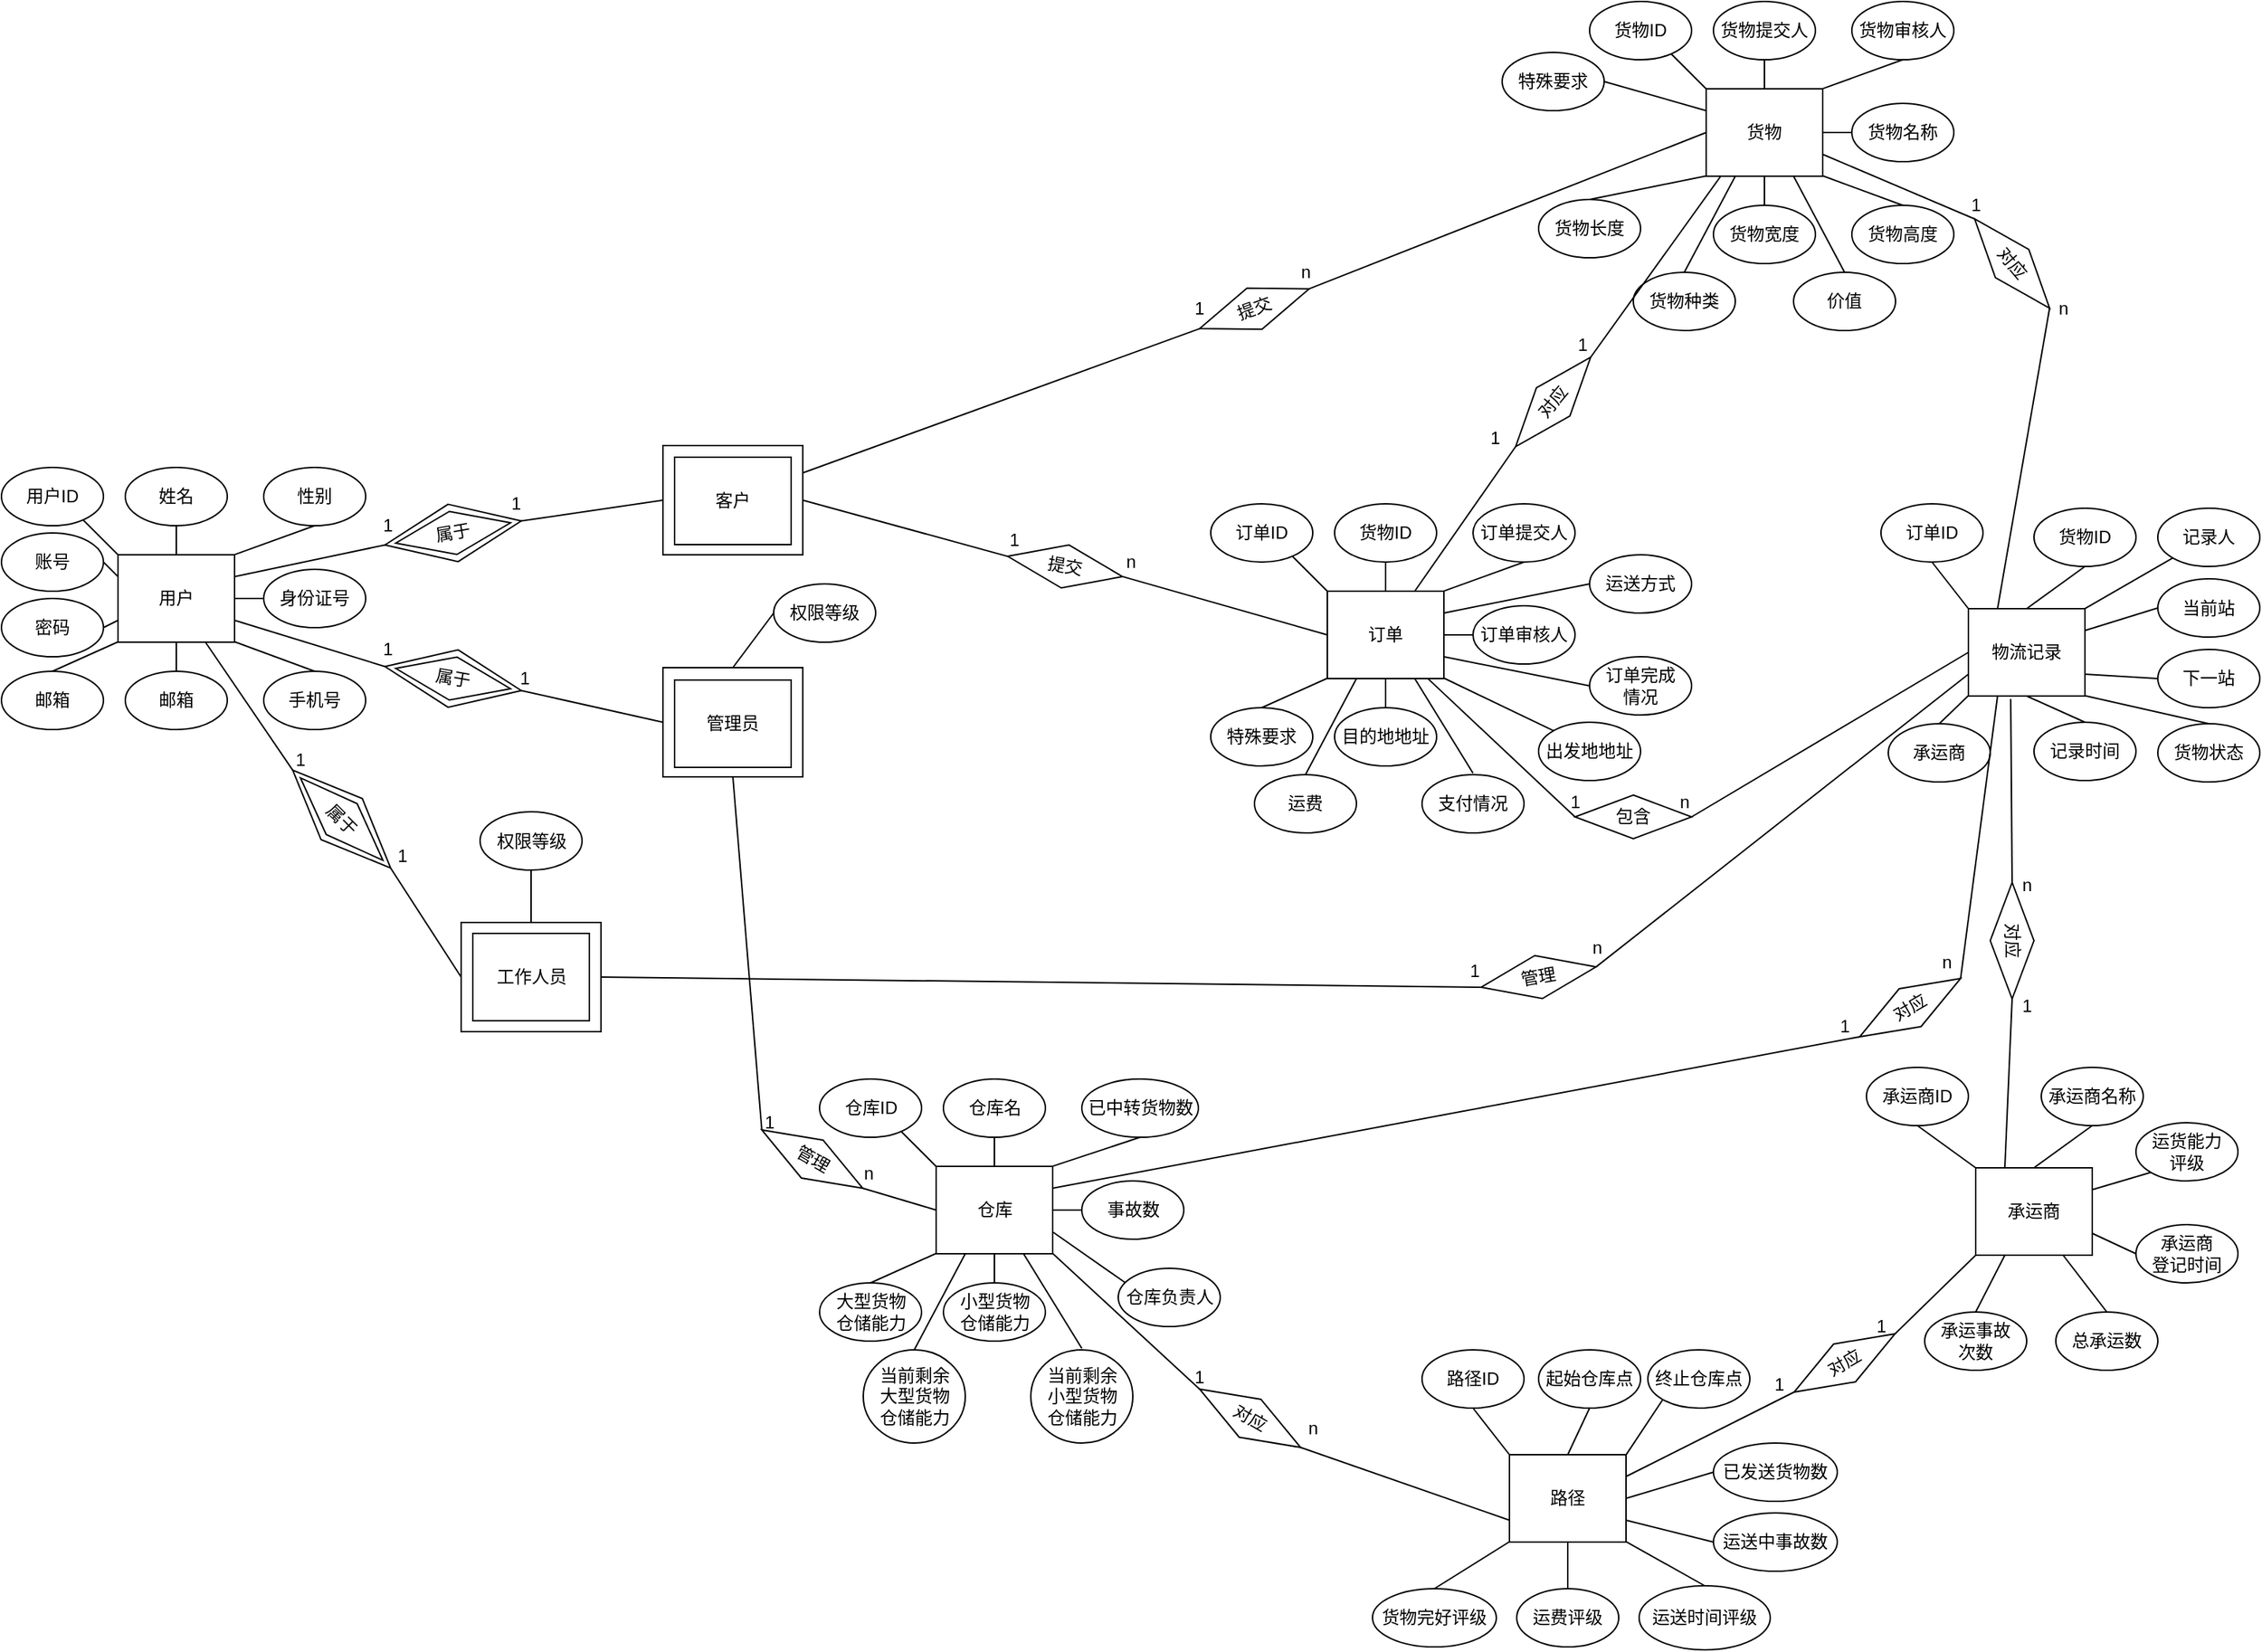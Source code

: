 <mxfile version="12.1.9" type="device" pages="1"><diagram id="VKKrxjVPNRZ4qS58RHoD" name="Page-1"><mxGraphModel dx="2844" dy="2693" grid="1" gridSize="10" guides="1" tooltips="1" connect="1" arrows="1" fold="1" page="1" pageScale="1" pageWidth="827" pageHeight="1169" math="0" shadow="0"><root><mxCell id="0"/><mxCell id="1" parent="0"/><mxCell id="NiG7HAXCEZG2A04NdNDK-206" value="n" style="text;html=1;resizable=0;points=[];autosize=1;align=left;verticalAlign=top;spacingTop=-4;" vertex="1" parent="1"><mxGeometry x="1100" y="520" width="20" height="20" as="geometry"/></mxCell><mxCell id="NiG7HAXCEZG2A04NdNDK-82" value="" style="rounded=0;whiteSpace=wrap;html=1;" vertex="1" parent="1"><mxGeometry x="325.5" y="512.5" width="96" height="75" as="geometry"/></mxCell><mxCell id="NiG7HAXCEZG2A04NdNDK-81" value="" style="rhombus;whiteSpace=wrap;html=1;rotation=45;" vertex="1" parent="1"><mxGeometry x="196" y="421.5" width="95" height="40" as="geometry"/></mxCell><mxCell id="NiG7HAXCEZG2A04NdNDK-80" value="" style="rounded=0;whiteSpace=wrap;html=1;" vertex="1" parent="1"><mxGeometry x="464" y="337.5" width="96" height="75" as="geometry"/></mxCell><mxCell id="NiG7HAXCEZG2A04NdNDK-79" value="" style="rounded=0;whiteSpace=wrap;html=1;" vertex="1" parent="1"><mxGeometry x="464" y="185" width="96" height="75" as="geometry"/></mxCell><mxCell id="NiG7HAXCEZG2A04NdNDK-77" value="" style="rhombus;whiteSpace=wrap;html=1;rotation=10;" vertex="1" parent="1"><mxGeometry x="272.5" y="325" width="95" height="40" as="geometry"/></mxCell><mxCell id="NiG7HAXCEZG2A04NdNDK-74" value="" style="rhombus;whiteSpace=wrap;html=1;rotation=-10;" vertex="1" parent="1"><mxGeometry x="272.5" y="225" width="95" height="40" as="geometry"/></mxCell><mxCell id="NiG7HAXCEZG2A04NdNDK-1" value="用户" style="rounded=0;whiteSpace=wrap;html=1;" vertex="1" parent="1"><mxGeometry x="90" y="260" width="80" height="60" as="geometry"/></mxCell><mxCell id="NiG7HAXCEZG2A04NdNDK-2" value="" style="endArrow=none;html=1;exitX=0;exitY=0;exitDx=0;exitDy=0;exitPerimeter=0;" edge="1" parent="1" source="NiG7HAXCEZG2A04NdNDK-1"><mxGeometry width="50" height="50" relative="1" as="geometry"><mxPoint x="90" y="260" as="sourcePoint"/><mxPoint x="50" y="220" as="targetPoint"/></mxGeometry></mxCell><mxCell id="NiG7HAXCEZG2A04NdNDK-3" value="用户ID" style="ellipse;whiteSpace=wrap;html=1;" vertex="1" parent="1"><mxGeometry x="10" y="200" width="70" height="40" as="geometry"/></mxCell><mxCell id="NiG7HAXCEZG2A04NdNDK-4" value="" style="endArrow=none;html=1;exitX=0.5;exitY=0;exitDx=0;exitDy=0;" edge="1" parent="1" source="NiG7HAXCEZG2A04NdNDK-1"><mxGeometry width="50" height="50" relative="1" as="geometry"><mxPoint x="99.5" y="270" as="sourcePoint"/><mxPoint x="130" y="210" as="targetPoint"/></mxGeometry></mxCell><mxCell id="NiG7HAXCEZG2A04NdNDK-5" value="姓名" style="ellipse;whiteSpace=wrap;html=1;" vertex="1" parent="1"><mxGeometry x="95" y="200" width="70" height="40" as="geometry"/></mxCell><mxCell id="NiG7HAXCEZG2A04NdNDK-6" value="性别" style="ellipse;whiteSpace=wrap;html=1;" vertex="1" parent="1"><mxGeometry x="190" y="200" width="70" height="40" as="geometry"/></mxCell><mxCell id="NiG7HAXCEZG2A04NdNDK-7" value="" style="endArrow=none;html=1;exitX=1.003;exitY=-0.003;exitDx=0;exitDy=0;exitPerimeter=0;entryX=0.5;entryY=1;entryDx=0;entryDy=0;" edge="1" parent="1" source="NiG7HAXCEZG2A04NdNDK-1" target="NiG7HAXCEZG2A04NdNDK-6"><mxGeometry width="50" height="50" relative="1" as="geometry"><mxPoint x="170" y="260" as="sourcePoint"/><mxPoint x="130" y="220" as="targetPoint"/></mxGeometry></mxCell><mxCell id="NiG7HAXCEZG2A04NdNDK-8" value="身份证号" style="ellipse;whiteSpace=wrap;html=1;" vertex="1" parent="1"><mxGeometry x="190" y="270" width="70" height="40" as="geometry"/></mxCell><mxCell id="NiG7HAXCEZG2A04NdNDK-9" value="" style="endArrow=none;html=1;exitX=1;exitY=0.5;exitDx=0;exitDy=0;entryX=0;entryY=0.5;entryDx=0;entryDy=0;" edge="1" parent="1" source="NiG7HAXCEZG2A04NdNDK-1" target="NiG7HAXCEZG2A04NdNDK-8"><mxGeometry width="50" height="50" relative="1" as="geometry"><mxPoint x="180.24" y="289.82" as="sourcePoint"/><mxPoint x="220" y="290" as="targetPoint"/></mxGeometry></mxCell><mxCell id="NiG7HAXCEZG2A04NdNDK-10" value="" style="endArrow=none;html=1;exitX=1.005;exitY=0.998;exitDx=0;exitDy=0;exitPerimeter=0;entryX=0.5;entryY=0;entryDx=0;entryDy=0;" edge="1" parent="1" source="NiG7HAXCEZG2A04NdNDK-1" target="NiG7HAXCEZG2A04NdNDK-11"><mxGeometry width="50" height="50" relative="1" as="geometry"><mxPoint x="170" y="319.5" as="sourcePoint"/><mxPoint x="210" y="340" as="targetPoint"/></mxGeometry></mxCell><mxCell id="NiG7HAXCEZG2A04NdNDK-11" value="手机号" style="ellipse;whiteSpace=wrap;html=1;" vertex="1" parent="1"><mxGeometry x="190" y="340" width="70" height="40" as="geometry"/></mxCell><mxCell id="NiG7HAXCEZG2A04NdNDK-12" value="" style="endArrow=none;html=1;exitX=0.5;exitY=1;exitDx=0;exitDy=0;" edge="1" parent="1" source="NiG7HAXCEZG2A04NdNDK-1"><mxGeometry width="50" height="50" relative="1" as="geometry"><mxPoint x="140" y="350" as="sourcePoint"/><mxPoint x="130" y="340" as="targetPoint"/></mxGeometry></mxCell><mxCell id="NiG7HAXCEZG2A04NdNDK-13" value="邮箱" style="ellipse;whiteSpace=wrap;html=1;" vertex="1" parent="1"><mxGeometry x="95" y="340" width="70" height="40" as="geometry"/></mxCell><mxCell id="NiG7HAXCEZG2A04NdNDK-14" value="" style="endArrow=none;html=1;exitX=-0.002;exitY=0.998;exitDx=0;exitDy=0;exitPerimeter=0;entryX=0.5;entryY=0;entryDx=0;entryDy=0;" edge="1" parent="1" source="NiG7HAXCEZG2A04NdNDK-1" target="NiG7HAXCEZG2A04NdNDK-15"><mxGeometry width="50" height="50" relative="1" as="geometry"><mxPoint x="140" y="330" as="sourcePoint"/><mxPoint x="70" y="340" as="targetPoint"/></mxGeometry></mxCell><mxCell id="NiG7HAXCEZG2A04NdNDK-15" value="邮箱" style="ellipse;whiteSpace=wrap;html=1;" vertex="1" parent="1"><mxGeometry x="10" y="340" width="70" height="40" as="geometry"/></mxCell><mxCell id="NiG7HAXCEZG2A04NdNDK-16" value="客户" style="rounded=0;whiteSpace=wrap;html=1;" vertex="1" parent="1"><mxGeometry x="472" y="193" width="80" height="60" as="geometry"/></mxCell><mxCell id="NiG7HAXCEZG2A04NdNDK-17" value="属于" style="rhombus;whiteSpace=wrap;html=1;rotation=-10;" vertex="1" parent="1"><mxGeometry x="280" y="230" width="80" height="30" as="geometry"/></mxCell><mxCell id="NiG7HAXCEZG2A04NdNDK-18" value="" style="endArrow=none;html=1;exitX=1;exitY=0.25;exitDx=0;exitDy=0;entryX=0;entryY=0.5;entryDx=0;entryDy=0;" edge="1" parent="1" source="NiG7HAXCEZG2A04NdNDK-1" target="NiG7HAXCEZG2A04NdNDK-74"><mxGeometry width="50" height="50" relative="1" as="geometry"><mxPoint x="190" y="285" as="sourcePoint"/><mxPoint x="280" y="260" as="targetPoint"/></mxGeometry></mxCell><mxCell id="NiG7HAXCEZG2A04NdNDK-19" value="" style="endArrow=none;html=1;exitX=1;exitY=0.5;exitDx=0;exitDy=0;entryX=0;entryY=0.5;entryDx=0;entryDy=0;" edge="1" parent="1" source="NiG7HAXCEZG2A04NdNDK-74" target="NiG7HAXCEZG2A04NdNDK-79"><mxGeometry width="50" height="50" relative="1" as="geometry"><mxPoint x="390" y="220" as="sourcePoint"/><mxPoint x="440" y="210" as="targetPoint"/></mxGeometry></mxCell><mxCell id="NiG7HAXCEZG2A04NdNDK-20" value="1" style="text;html=1;resizable=0;points=[];autosize=1;align=left;verticalAlign=top;spacingTop=-4;" vertex="1" parent="1"><mxGeometry x="270" y="230" width="20" height="20" as="geometry"/></mxCell><mxCell id="NiG7HAXCEZG2A04NdNDK-21" value="1" style="text;html=1;resizable=0;points=[];autosize=1;align=left;verticalAlign=top;spacingTop=-4;" vertex="1" parent="1"><mxGeometry x="357.5" y="215" width="20" height="20" as="geometry"/></mxCell><mxCell id="NiG7HAXCEZG2A04NdNDK-22" value="账号" style="ellipse;whiteSpace=wrap;html=1;" vertex="1" parent="1"><mxGeometry x="10" y="245" width="70" height="40" as="geometry"/></mxCell><mxCell id="NiG7HAXCEZG2A04NdNDK-23" value="" style="endArrow=none;html=1;exitX=0;exitY=0.25;exitDx=0;exitDy=0;entryX=1;entryY=0.5;entryDx=0;entryDy=0;" edge="1" parent="1" source="NiG7HAXCEZG2A04NdNDK-1" target="NiG7HAXCEZG2A04NdNDK-22"><mxGeometry width="50" height="50" relative="1" as="geometry"><mxPoint x="135" y="305" as="sourcePoint"/><mxPoint x="95" y="265" as="targetPoint"/></mxGeometry></mxCell><mxCell id="NiG7HAXCEZG2A04NdNDK-24" value="密码" style="ellipse;whiteSpace=wrap;html=1;" vertex="1" parent="1"><mxGeometry x="10" y="290" width="70" height="40" as="geometry"/></mxCell><mxCell id="NiG7HAXCEZG2A04NdNDK-25" value="" style="endArrow=none;html=1;exitX=1;exitY=0.5;exitDx=0;exitDy=0;entryX=0;entryY=0.75;entryDx=0;entryDy=0;" edge="1" parent="1" source="NiG7HAXCEZG2A04NdNDK-24" target="NiG7HAXCEZG2A04NdNDK-1"><mxGeometry width="50" height="50" relative="1" as="geometry"><mxPoint x="100" y="285" as="sourcePoint"/><mxPoint x="90" y="275" as="targetPoint"/></mxGeometry></mxCell><mxCell id="NiG7HAXCEZG2A04NdNDK-26" value="" style="endArrow=none;html=1;exitX=1;exitY=0.75;exitDx=0;exitDy=0;entryX=0;entryY=0.5;entryDx=0;entryDy=0;" edge="1" parent="1" source="NiG7HAXCEZG2A04NdNDK-1" target="NiG7HAXCEZG2A04NdNDK-77"><mxGeometry width="50" height="50" relative="1" as="geometry"><mxPoint x="265" y="343" as="sourcePoint"/><mxPoint x="260" y="338" as="targetPoint"/></mxGeometry></mxCell><mxCell id="NiG7HAXCEZG2A04NdNDK-27" value="属于" style="rhombus;whiteSpace=wrap;html=1;rotation=10;" vertex="1" parent="1"><mxGeometry x="280" y="330" width="80" height="30" as="geometry"/></mxCell><mxCell id="NiG7HAXCEZG2A04NdNDK-28" value="1" style="text;html=1;resizable=0;points=[];autosize=1;align=left;verticalAlign=top;spacingTop=-4;" vertex="1" parent="1"><mxGeometry x="270" y="315" width="20" height="20" as="geometry"/></mxCell><mxCell id="NiG7HAXCEZG2A04NdNDK-29" value="1" style="text;html=1;resizable=0;points=[];autosize=1;align=left;verticalAlign=top;spacingTop=-4;" vertex="1" parent="1"><mxGeometry x="363.5" y="335" width="20" height="20" as="geometry"/></mxCell><mxCell id="NiG7HAXCEZG2A04NdNDK-30" value="" style="endArrow=none;html=1;exitX=1;exitY=0.5;exitDx=0;exitDy=0;entryX=0;entryY=0.5;entryDx=0;entryDy=0;" edge="1" parent="1" source="NiG7HAXCEZG2A04NdNDK-77" target="NiG7HAXCEZG2A04NdNDK-80"><mxGeometry width="50" height="50" relative="1" as="geometry"><mxPoint x="370" y="370" as="sourcePoint"/><mxPoint x="450" y="390" as="targetPoint"/></mxGeometry></mxCell><mxCell id="NiG7HAXCEZG2A04NdNDK-31" value="管理员" style="rounded=0;whiteSpace=wrap;html=1;" vertex="1" parent="1"><mxGeometry x="472" y="346" width="80" height="60" as="geometry"/></mxCell><mxCell id="NiG7HAXCEZG2A04NdNDK-32" value="" style="endArrow=none;html=1;exitX=0.5;exitY=0;exitDx=0;exitDy=0;entryX=0;entryY=0.5;entryDx=0;entryDy=0;" edge="1" parent="1" source="NiG7HAXCEZG2A04NdNDK-80" target="NiG7HAXCEZG2A04NdNDK-33"><mxGeometry width="50" height="50" relative="1" as="geometry"><mxPoint x="560" y="140" as="sourcePoint"/><mxPoint x="550" y="320" as="targetPoint"/></mxGeometry></mxCell><mxCell id="NiG7HAXCEZG2A04NdNDK-33" value="权限等级" style="ellipse;whiteSpace=wrap;html=1;" vertex="1" parent="1"><mxGeometry x="540" y="280" width="70" height="40" as="geometry"/></mxCell><mxCell id="NiG7HAXCEZG2A04NdNDK-35" value="" style="endArrow=none;html=1;exitX=0.75;exitY=1;exitDx=0;exitDy=0;entryX=0;entryY=0.5;entryDx=0;entryDy=0;" edge="1" parent="1" target="NiG7HAXCEZG2A04NdNDK-81" source="NiG7HAXCEZG2A04NdNDK-1"><mxGeometry width="50" height="50" relative="1" as="geometry"><mxPoint x="120" y="289" as="sourcePoint"/><mxPoint x="220" y="400" as="targetPoint"/></mxGeometry></mxCell><mxCell id="NiG7HAXCEZG2A04NdNDK-36" value="属于" style="rhombus;whiteSpace=wrap;html=1;rotation=45;" vertex="1" parent="1"><mxGeometry x="203.5" y="426.5" width="80" height="30" as="geometry"/></mxCell><mxCell id="NiG7HAXCEZG2A04NdNDK-37" value="1" style="text;html=1;resizable=0;points=[];autosize=1;align=left;verticalAlign=top;spacingTop=-4;" vertex="1" parent="1"><mxGeometry x="210" y="391" width="20" height="20" as="geometry"/></mxCell><mxCell id="NiG7HAXCEZG2A04NdNDK-38" value="1" style="text;html=1;resizable=0;points=[];autosize=1;align=left;verticalAlign=top;spacingTop=-4;" vertex="1" parent="1"><mxGeometry x="280" y="456.5" width="20" height="20" as="geometry"/></mxCell><mxCell id="NiG7HAXCEZG2A04NdNDK-39" value="" style="endArrow=none;html=1;entryX=0;entryY=0.5;entryDx=0;entryDy=0;exitX=1;exitY=0.5;exitDx=0;exitDy=0;" edge="1" parent="1" source="NiG7HAXCEZG2A04NdNDK-81" target="NiG7HAXCEZG2A04NdNDK-82"><mxGeometry width="50" height="50" relative="1" as="geometry"><mxPoint x="300" y="480" as="sourcePoint"/><mxPoint x="340" y="540" as="targetPoint"/></mxGeometry></mxCell><mxCell id="NiG7HAXCEZG2A04NdNDK-40" value="工作人员" style="rounded=0;whiteSpace=wrap;html=1;" vertex="1" parent="1"><mxGeometry x="333.5" y="520" width="80" height="60" as="geometry"/></mxCell><mxCell id="NiG7HAXCEZG2A04NdNDK-41" value="权限等级" style="ellipse;whiteSpace=wrap;html=1;" vertex="1" parent="1"><mxGeometry x="338.5" y="436.5" width="70" height="40" as="geometry"/></mxCell><mxCell id="NiG7HAXCEZG2A04NdNDK-42" value="" style="endArrow=none;html=1;entryX=0.5;entryY=1;entryDx=0;entryDy=0;exitX=0.5;exitY=0;exitDx=0;exitDy=0;" edge="1" parent="1" source="NiG7HAXCEZG2A04NdNDK-82" target="NiG7HAXCEZG2A04NdNDK-41"><mxGeometry width="50" height="50" relative="1" as="geometry"><mxPoint x="390" y="500" as="sourcePoint"/><mxPoint x="413.5" y="480" as="targetPoint"/></mxGeometry></mxCell><mxCell id="NiG7HAXCEZG2A04NdNDK-44" value="订单" style="rounded=0;whiteSpace=wrap;html=1;" vertex="1" parent="1"><mxGeometry x="920" y="285" width="80" height="60" as="geometry"/></mxCell><mxCell id="NiG7HAXCEZG2A04NdNDK-45" value="" style="endArrow=none;html=1;exitX=0;exitY=0;exitDx=0;exitDy=0;exitPerimeter=0;" edge="1" parent="1" source="NiG7HAXCEZG2A04NdNDK-44"><mxGeometry width="50" height="50" relative="1" as="geometry"><mxPoint x="920" y="285" as="sourcePoint"/><mxPoint x="880" y="245" as="targetPoint"/></mxGeometry></mxCell><mxCell id="NiG7HAXCEZG2A04NdNDK-46" value="订单ID" style="ellipse;whiteSpace=wrap;html=1;" vertex="1" parent="1"><mxGeometry x="840" y="225" width="70" height="40" as="geometry"/></mxCell><mxCell id="NiG7HAXCEZG2A04NdNDK-47" value="" style="endArrow=none;html=1;exitX=0.5;exitY=0;exitDx=0;exitDy=0;" edge="1" parent="1" source="NiG7HAXCEZG2A04NdNDK-44"><mxGeometry width="50" height="50" relative="1" as="geometry"><mxPoint x="929.5" y="295" as="sourcePoint"/><mxPoint x="960" y="235" as="targetPoint"/></mxGeometry></mxCell><mxCell id="NiG7HAXCEZG2A04NdNDK-48" value="货物ID" style="ellipse;whiteSpace=wrap;html=1;" vertex="1" parent="1"><mxGeometry x="925" y="225" width="70" height="40" as="geometry"/></mxCell><mxCell id="NiG7HAXCEZG2A04NdNDK-49" value="订单提交人" style="ellipse;whiteSpace=wrap;html=1;" vertex="1" parent="1"><mxGeometry x="1020" y="225" width="70" height="40" as="geometry"/></mxCell><mxCell id="NiG7HAXCEZG2A04NdNDK-50" value="" style="endArrow=none;html=1;exitX=1.003;exitY=-0.003;exitDx=0;exitDy=0;exitPerimeter=0;entryX=0.5;entryY=1;entryDx=0;entryDy=0;" edge="1" parent="1" source="NiG7HAXCEZG2A04NdNDK-44" target="NiG7HAXCEZG2A04NdNDK-49"><mxGeometry width="50" height="50" relative="1" as="geometry"><mxPoint x="1000" y="285" as="sourcePoint"/><mxPoint x="960" y="245" as="targetPoint"/></mxGeometry></mxCell><mxCell id="NiG7HAXCEZG2A04NdNDK-51" value="订单审核人" style="ellipse;whiteSpace=wrap;html=1;" vertex="1" parent="1"><mxGeometry x="1020" y="295" width="70" height="40" as="geometry"/></mxCell><mxCell id="NiG7HAXCEZG2A04NdNDK-52" value="" style="endArrow=none;html=1;exitX=1;exitY=0.5;exitDx=0;exitDy=0;entryX=0;entryY=0.5;entryDx=0;entryDy=0;" edge="1" parent="1" source="NiG7HAXCEZG2A04NdNDK-44" target="NiG7HAXCEZG2A04NdNDK-51"><mxGeometry width="50" height="50" relative="1" as="geometry"><mxPoint x="1010.24" y="314.82" as="sourcePoint"/><mxPoint x="1050" y="315" as="targetPoint"/></mxGeometry></mxCell><mxCell id="NiG7HAXCEZG2A04NdNDK-53" value="" style="endArrow=none;html=1;exitX=1.005;exitY=0.998;exitDx=0;exitDy=0;exitPerimeter=0;entryX=0;entryY=0;entryDx=0;entryDy=0;" edge="1" parent="1" source="NiG7HAXCEZG2A04NdNDK-44" target="NiG7HAXCEZG2A04NdNDK-54"><mxGeometry width="50" height="50" relative="1" as="geometry"><mxPoint x="1000" y="344.5" as="sourcePoint"/><mxPoint x="1040" y="365" as="targetPoint"/></mxGeometry></mxCell><mxCell id="NiG7HAXCEZG2A04NdNDK-54" value="出发地地址" style="ellipse;whiteSpace=wrap;html=1;" vertex="1" parent="1"><mxGeometry x="1065" y="375" width="70" height="40" as="geometry"/></mxCell><mxCell id="NiG7HAXCEZG2A04NdNDK-55" value="" style="endArrow=none;html=1;exitX=0.5;exitY=1;exitDx=0;exitDy=0;" edge="1" parent="1" source="NiG7HAXCEZG2A04NdNDK-44"><mxGeometry width="50" height="50" relative="1" as="geometry"><mxPoint x="970" y="375" as="sourcePoint"/><mxPoint x="960" y="365" as="targetPoint"/></mxGeometry></mxCell><mxCell id="NiG7HAXCEZG2A04NdNDK-56" value="目的地地址" style="ellipse;whiteSpace=wrap;html=1;" vertex="1" parent="1"><mxGeometry x="925" y="365" width="70" height="40" as="geometry"/></mxCell><mxCell id="NiG7HAXCEZG2A04NdNDK-57" value="" style="endArrow=none;html=1;exitX=-0.002;exitY=0.998;exitDx=0;exitDy=0;exitPerimeter=0;entryX=0.5;entryY=0;entryDx=0;entryDy=0;" edge="1" parent="1" source="NiG7HAXCEZG2A04NdNDK-44" target="NiG7HAXCEZG2A04NdNDK-58"><mxGeometry width="50" height="50" relative="1" as="geometry"><mxPoint x="970" y="355" as="sourcePoint"/><mxPoint x="900" y="365" as="targetPoint"/></mxGeometry></mxCell><mxCell id="NiG7HAXCEZG2A04NdNDK-58" value="特殊要求" style="ellipse;whiteSpace=wrap;html=1;" vertex="1" parent="1"><mxGeometry x="840" y="365" width="70" height="40" as="geometry"/></mxCell><mxCell id="NiG7HAXCEZG2A04NdNDK-64" value="" style="endArrow=none;html=1;entryX=0;entryY=0.5;entryDx=0;entryDy=0;exitX=1;exitY=0.5;exitDx=0;exitDy=0;" edge="1" parent="1" target="NiG7HAXCEZG2A04NdNDK-65" source="NiG7HAXCEZG2A04NdNDK-79"><mxGeometry width="50" height="50" relative="1" as="geometry"><mxPoint x="580" y="380" as="sourcePoint"/><mxPoint x="660" y="401.5" as="targetPoint"/></mxGeometry></mxCell><mxCell id="NiG7HAXCEZG2A04NdNDK-65" value="提交" style="rhombus;whiteSpace=wrap;html=1;rotation=10;" vertex="1" parent="1"><mxGeometry x="700" y="253" width="80" height="30" as="geometry"/></mxCell><mxCell id="NiG7HAXCEZG2A04NdNDK-66" value="1" style="text;html=1;resizable=0;points=[];autosize=1;align=left;verticalAlign=top;spacingTop=-4;" vertex="1" parent="1"><mxGeometry x="700" y="240" width="20" height="20" as="geometry"/></mxCell><mxCell id="NiG7HAXCEZG2A04NdNDK-67" value="n" style="text;html=1;resizable=0;points=[];autosize=1;align=left;verticalAlign=top;spacingTop=-4;" vertex="1" parent="1"><mxGeometry x="780" y="255" width="20" height="20" as="geometry"/></mxCell><mxCell id="NiG7HAXCEZG2A04NdNDK-68" value="" style="endArrow=none;html=1;exitX=1;exitY=0.5;exitDx=0;exitDy=0;entryX=0;entryY=0.5;entryDx=0;entryDy=0;" edge="1" parent="1" source="NiG7HAXCEZG2A04NdNDK-65" target="NiG7HAXCEZG2A04NdNDK-44"><mxGeometry width="50" height="50" relative="1" as="geometry"><mxPoint x="769.892" y="414.554" as="sourcePoint"/><mxPoint x="850" y="436.5" as="targetPoint"/></mxGeometry></mxCell><mxCell id="NiG7HAXCEZG2A04NdNDK-87" value="" style="endArrow=none;html=1;exitX=0.75;exitY=1;exitDx=0;exitDy=0;" edge="1" parent="1" source="NiG7HAXCEZG2A04NdNDK-44"><mxGeometry width="50" height="50" relative="1" as="geometry"><mxPoint x="992.9" y="364.88" as="sourcePoint"/><mxPoint x="1020" y="410" as="targetPoint"/></mxGeometry></mxCell><mxCell id="NiG7HAXCEZG2A04NdNDK-88" value="支付情况" style="ellipse;whiteSpace=wrap;html=1;" vertex="1" parent="1"><mxGeometry x="985" y="411" width="70" height="40" as="geometry"/></mxCell><mxCell id="NiG7HAXCEZG2A04NdNDK-89" value="运费" style="ellipse;whiteSpace=wrap;html=1;" vertex="1" parent="1"><mxGeometry x="870" y="411" width="70" height="40" as="geometry"/></mxCell><mxCell id="NiG7HAXCEZG2A04NdNDK-90" value="" style="endArrow=none;html=1;exitX=0.25;exitY=1;exitDx=0;exitDy=0;entryX=0.5;entryY=0;entryDx=0;entryDy=0;" edge="1" parent="1" source="NiG7HAXCEZG2A04NdNDK-44" target="NiG7HAXCEZG2A04NdNDK-89"><mxGeometry width="50" height="50" relative="1" as="geometry"><mxPoint x="990" y="355" as="sourcePoint"/><mxPoint x="1030" y="420" as="targetPoint"/></mxGeometry></mxCell><mxCell id="NiG7HAXCEZG2A04NdNDK-91" value="" style="endArrow=none;html=1;exitX=1;exitY=0.25;exitDx=0;exitDy=0;" edge="1" parent="1" source="NiG7HAXCEZG2A04NdNDK-44"><mxGeometry width="50" height="50" relative="1" as="geometry"><mxPoint x="1130" y="262.5" as="sourcePoint"/><mxPoint x="1100" y="280" as="targetPoint"/></mxGeometry></mxCell><mxCell id="NiG7HAXCEZG2A04NdNDK-92" value="运送方式" style="ellipse;whiteSpace=wrap;html=1;" vertex="1" parent="1"><mxGeometry x="1100" y="260" width="70" height="40" as="geometry"/></mxCell><mxCell id="NiG7HAXCEZG2A04NdNDK-93" value="" style="endArrow=none;html=1;exitX=1;exitY=0.75;exitDx=0;exitDy=0;" edge="1" parent="1" source="NiG7HAXCEZG2A04NdNDK-44"><mxGeometry width="50" height="50" relative="1" as="geometry"><mxPoint x="1050" y="340" as="sourcePoint"/><mxPoint x="1100" y="350" as="targetPoint"/></mxGeometry></mxCell><mxCell id="NiG7HAXCEZG2A04NdNDK-94" value="订单完成&lt;br&gt;情况" style="ellipse;whiteSpace=wrap;html=1;" vertex="1" parent="1"><mxGeometry x="1100" y="330" width="70" height="40" as="geometry"/></mxCell><mxCell id="NiG7HAXCEZG2A04NdNDK-96" value="货物" style="rounded=0;whiteSpace=wrap;html=1;" vertex="1" parent="1"><mxGeometry x="1180" y="-60" width="80" height="60" as="geometry"/></mxCell><mxCell id="NiG7HAXCEZG2A04NdNDK-97" value="" style="endArrow=none;html=1;exitX=0;exitY=0;exitDx=0;exitDy=0;exitPerimeter=0;" edge="1" parent="1" source="NiG7HAXCEZG2A04NdNDK-96"><mxGeometry width="50" height="50" relative="1" as="geometry"><mxPoint x="1180" y="-60" as="sourcePoint"/><mxPoint x="1140" y="-100" as="targetPoint"/></mxGeometry></mxCell><mxCell id="NiG7HAXCEZG2A04NdNDK-98" value="货物ID" style="ellipse;whiteSpace=wrap;html=1;" vertex="1" parent="1"><mxGeometry x="1100" y="-120" width="70" height="40" as="geometry"/></mxCell><mxCell id="NiG7HAXCEZG2A04NdNDK-99" value="" style="endArrow=none;html=1;exitX=0.5;exitY=0;exitDx=0;exitDy=0;" edge="1" parent="1" source="NiG7HAXCEZG2A04NdNDK-96"><mxGeometry width="50" height="50" relative="1" as="geometry"><mxPoint x="1189.5" y="-50" as="sourcePoint"/><mxPoint x="1220" y="-110" as="targetPoint"/></mxGeometry></mxCell><mxCell id="NiG7HAXCEZG2A04NdNDK-100" value="货物提交人" style="ellipse;whiteSpace=wrap;html=1;" vertex="1" parent="1"><mxGeometry x="1185" y="-120" width="70" height="40" as="geometry"/></mxCell><mxCell id="NiG7HAXCEZG2A04NdNDK-101" value="货物审核人" style="ellipse;whiteSpace=wrap;html=1;" vertex="1" parent="1"><mxGeometry x="1280" y="-120" width="70" height="40" as="geometry"/></mxCell><mxCell id="NiG7HAXCEZG2A04NdNDK-102" value="" style="endArrow=none;html=1;exitX=1.003;exitY=-0.003;exitDx=0;exitDy=0;exitPerimeter=0;entryX=0.5;entryY=1;entryDx=0;entryDy=0;" edge="1" parent="1" source="NiG7HAXCEZG2A04NdNDK-96" target="NiG7HAXCEZG2A04NdNDK-101"><mxGeometry width="50" height="50" relative="1" as="geometry"><mxPoint x="1260" y="-60" as="sourcePoint"/><mxPoint x="1220" y="-100" as="targetPoint"/></mxGeometry></mxCell><mxCell id="NiG7HAXCEZG2A04NdNDK-103" value="货物名称" style="ellipse;whiteSpace=wrap;html=1;" vertex="1" parent="1"><mxGeometry x="1280" y="-50" width="70" height="40" as="geometry"/></mxCell><mxCell id="NiG7HAXCEZG2A04NdNDK-104" value="" style="endArrow=none;html=1;exitX=1;exitY=0.5;exitDx=0;exitDy=0;entryX=0;entryY=0.5;entryDx=0;entryDy=0;" edge="1" parent="1" source="NiG7HAXCEZG2A04NdNDK-96" target="NiG7HAXCEZG2A04NdNDK-103"><mxGeometry width="50" height="50" relative="1" as="geometry"><mxPoint x="1270.24" y="-30.18" as="sourcePoint"/><mxPoint x="1310" y="-30" as="targetPoint"/></mxGeometry></mxCell><mxCell id="NiG7HAXCEZG2A04NdNDK-105" value="" style="endArrow=none;html=1;exitX=1.005;exitY=0.998;exitDx=0;exitDy=0;exitPerimeter=0;entryX=0.5;entryY=0;entryDx=0;entryDy=0;" edge="1" parent="1" source="NiG7HAXCEZG2A04NdNDK-96" target="NiG7HAXCEZG2A04NdNDK-106"><mxGeometry width="50" height="50" relative="1" as="geometry"><mxPoint x="1260" y="-0.5" as="sourcePoint"/><mxPoint x="1300" y="20" as="targetPoint"/></mxGeometry></mxCell><mxCell id="NiG7HAXCEZG2A04NdNDK-106" value="货物高度" style="ellipse;whiteSpace=wrap;html=1;" vertex="1" parent="1"><mxGeometry x="1280" y="20" width="70" height="40" as="geometry"/></mxCell><mxCell id="NiG7HAXCEZG2A04NdNDK-107" value="" style="endArrow=none;html=1;exitX=0.5;exitY=1;exitDx=0;exitDy=0;" edge="1" parent="1" source="NiG7HAXCEZG2A04NdNDK-96"><mxGeometry width="50" height="50" relative="1" as="geometry"><mxPoint x="1230" y="30" as="sourcePoint"/><mxPoint x="1220" y="20" as="targetPoint"/></mxGeometry></mxCell><mxCell id="NiG7HAXCEZG2A04NdNDK-108" value="货物宽度" style="ellipse;whiteSpace=wrap;html=1;" vertex="1" parent="1"><mxGeometry x="1185" y="20" width="70" height="40" as="geometry"/></mxCell><mxCell id="NiG7HAXCEZG2A04NdNDK-109" value="" style="endArrow=none;html=1;exitX=-0.002;exitY=0.998;exitDx=0;exitDy=0;exitPerimeter=0;entryX=0.5;entryY=0;entryDx=0;entryDy=0;" edge="1" parent="1" source="NiG7HAXCEZG2A04NdNDK-96" target="NiG7HAXCEZG2A04NdNDK-110"><mxGeometry width="50" height="50" relative="1" as="geometry"><mxPoint x="1230" y="10" as="sourcePoint"/><mxPoint x="1160" y="20" as="targetPoint"/></mxGeometry></mxCell><mxCell id="NiG7HAXCEZG2A04NdNDK-110" value="货物长度" style="ellipse;whiteSpace=wrap;html=1;" vertex="1" parent="1"><mxGeometry x="1065" y="16" width="70" height="40" as="geometry"/></mxCell><mxCell id="NiG7HAXCEZG2A04NdNDK-111" value="" style="endArrow=none;html=1;exitX=0;exitY=0.25;exitDx=0;exitDy=0;entryX=1;entryY=0.5;entryDx=0;entryDy=0;" edge="1" parent="1" source="NiG7HAXCEZG2A04NdNDK-96" target="NiG7HAXCEZG2A04NdNDK-112"><mxGeometry width="50" height="50" relative="1" as="geometry"><mxPoint x="1252.9" y="19.88" as="sourcePoint"/><mxPoint x="1280" y="65" as="targetPoint"/></mxGeometry></mxCell><mxCell id="NiG7HAXCEZG2A04NdNDK-112" value="特殊要求" style="ellipse;whiteSpace=wrap;html=1;" vertex="1" parent="1"><mxGeometry x="1040" y="-85" width="70" height="40" as="geometry"/></mxCell><mxCell id="NiG7HAXCEZG2A04NdNDK-113" value="货物种类" style="ellipse;whiteSpace=wrap;html=1;" vertex="1" parent="1"><mxGeometry x="1130" y="66" width="70" height="40" as="geometry"/></mxCell><mxCell id="NiG7HAXCEZG2A04NdNDK-114" value="" style="endArrow=none;html=1;exitX=0.25;exitY=1;exitDx=0;exitDy=0;entryX=0.5;entryY=0;entryDx=0;entryDy=0;" edge="1" parent="1" source="NiG7HAXCEZG2A04NdNDK-96" target="NiG7HAXCEZG2A04NdNDK-113"><mxGeometry width="50" height="50" relative="1" as="geometry"><mxPoint x="1250" y="10" as="sourcePoint"/><mxPoint x="1290" y="75" as="targetPoint"/></mxGeometry></mxCell><mxCell id="NiG7HAXCEZG2A04NdNDK-121" value="价值" style="ellipse;whiteSpace=wrap;html=1;" vertex="1" parent="1"><mxGeometry x="1240" y="66" width="70" height="40" as="geometry"/></mxCell><mxCell id="NiG7HAXCEZG2A04NdNDK-122" value="" style="endArrow=none;html=1;exitX=0.75;exitY=1;exitDx=0;exitDy=0;entryX=0.5;entryY=0;entryDx=0;entryDy=0;" edge="1" parent="1" source="NiG7HAXCEZG2A04NdNDK-96" target="NiG7HAXCEZG2A04NdNDK-121"><mxGeometry width="50" height="50" relative="1" as="geometry"><mxPoint x="1260" y="20.0" as="sourcePoint"/><mxPoint x="1225" y="86" as="targetPoint"/></mxGeometry></mxCell><mxCell id="NiG7HAXCEZG2A04NdNDK-124" value="提交" style="rhombus;whiteSpace=wrap;html=1;rotation=-20;" vertex="1" parent="1"><mxGeometry x="830" y="76" width="80" height="30" as="geometry"/></mxCell><mxCell id="NiG7HAXCEZG2A04NdNDK-125" value="" style="endArrow=none;html=1;entryX=0;entryY=0.5;entryDx=0;entryDy=0;exitX=1;exitY=0.25;exitDx=0;exitDy=0;" edge="1" parent="1" source="NiG7HAXCEZG2A04NdNDK-79" target="NiG7HAXCEZG2A04NdNDK-124"><mxGeometry width="50" height="50" relative="1" as="geometry"><mxPoint x="610" y="116.0" as="sourcePoint"/><mxPoint x="750.608" y="154.554" as="targetPoint"/></mxGeometry></mxCell><mxCell id="NiG7HAXCEZG2A04NdNDK-126" value="" style="endArrow=none;html=1;exitX=1;exitY=0.5;exitDx=0;exitDy=0;entryX=0;entryY=0.5;entryDx=0;entryDy=0;" edge="1" parent="1" source="NiG7HAXCEZG2A04NdNDK-124" target="NiG7HAXCEZG2A04NdNDK-96"><mxGeometry width="50" height="50" relative="1" as="geometry"><mxPoint x="849.892" y="60.946" as="sourcePoint"/><mxPoint x="990.5" y="101" as="targetPoint"/></mxGeometry></mxCell><mxCell id="NiG7HAXCEZG2A04NdNDK-129" value="1" style="text;html=1;resizable=0;points=[];autosize=1;align=left;verticalAlign=top;spacingTop=-4;" vertex="1" parent="1"><mxGeometry x="826.5" y="81" width="20" height="20" as="geometry"/></mxCell><mxCell id="NiG7HAXCEZG2A04NdNDK-130" value="n" style="text;html=1;resizable=0;points=[];autosize=1;align=left;verticalAlign=top;spacingTop=-4;" vertex="1" parent="1"><mxGeometry x="900" y="56" width="20" height="20" as="geometry"/></mxCell><mxCell id="NiG7HAXCEZG2A04NdNDK-131" value="物流记录" style="rounded=0;whiteSpace=wrap;html=1;" vertex="1" parent="1"><mxGeometry x="1360" y="297" width="80" height="60" as="geometry"/></mxCell><mxCell id="NiG7HAXCEZG2A04NdNDK-132" value="" style="endArrow=none;html=1;exitX=0;exitY=0;exitDx=0;exitDy=0;exitPerimeter=0;entryX=0.5;entryY=1;entryDx=0;entryDy=0;" edge="1" parent="1" source="NiG7HAXCEZG2A04NdNDK-131" target="NiG7HAXCEZG2A04NdNDK-133"><mxGeometry width="50" height="50" relative="1" as="geometry"><mxPoint x="1360" y="297" as="sourcePoint"/><mxPoint x="1320" y="257" as="targetPoint"/></mxGeometry></mxCell><mxCell id="NiG7HAXCEZG2A04NdNDK-133" value="订单ID" style="ellipse;whiteSpace=wrap;html=1;" vertex="1" parent="1"><mxGeometry x="1300" y="225" width="70" height="40" as="geometry"/></mxCell><mxCell id="NiG7HAXCEZG2A04NdNDK-134" value="" style="endArrow=none;html=1;exitX=0.5;exitY=0;exitDx=0;exitDy=0;entryX=0.5;entryY=1;entryDx=0;entryDy=0;" edge="1" parent="1" source="NiG7HAXCEZG2A04NdNDK-131" target="NiG7HAXCEZG2A04NdNDK-135"><mxGeometry width="50" height="50" relative="1" as="geometry"><mxPoint x="1369.5" y="307" as="sourcePoint"/><mxPoint x="1400" y="247.0" as="targetPoint"/></mxGeometry></mxCell><mxCell id="NiG7HAXCEZG2A04NdNDK-135" value="货物ID" style="ellipse;whiteSpace=wrap;html=1;" vertex="1" parent="1"><mxGeometry x="1405" y="228" width="70" height="40" as="geometry"/></mxCell><mxCell id="NiG7HAXCEZG2A04NdNDK-136" value="记录人" style="ellipse;whiteSpace=wrap;html=1;" vertex="1" parent="1"><mxGeometry x="1490" y="228" width="70" height="40" as="geometry"/></mxCell><mxCell id="NiG7HAXCEZG2A04NdNDK-137" value="" style="endArrow=none;html=1;exitX=1.003;exitY=-0.003;exitDx=0;exitDy=0;exitPerimeter=0;entryX=0;entryY=1;entryDx=0;entryDy=0;" edge="1" parent="1" source="NiG7HAXCEZG2A04NdNDK-131" target="NiG7HAXCEZG2A04NdNDK-136"><mxGeometry width="50" height="50" relative="1" as="geometry"><mxPoint x="1440" y="297" as="sourcePoint"/><mxPoint x="1400" y="257" as="targetPoint"/></mxGeometry></mxCell><mxCell id="NiG7HAXCEZG2A04NdNDK-138" value="下一站" style="ellipse;whiteSpace=wrap;html=1;" vertex="1" parent="1"><mxGeometry x="1490" y="325" width="70" height="40" as="geometry"/></mxCell><mxCell id="NiG7HAXCEZG2A04NdNDK-139" value="" style="endArrow=none;html=1;exitX=1;exitY=0.75;exitDx=0;exitDy=0;entryX=0;entryY=0.5;entryDx=0;entryDy=0;" edge="1" parent="1" source="NiG7HAXCEZG2A04NdNDK-131" target="NiG7HAXCEZG2A04NdNDK-138"><mxGeometry width="50" height="50" relative="1" as="geometry"><mxPoint x="1450.24" y="326.82" as="sourcePoint"/><mxPoint x="1490" y="327" as="targetPoint"/></mxGeometry></mxCell><mxCell id="NiG7HAXCEZG2A04NdNDK-140" value="" style="endArrow=none;html=1;exitX=1.005;exitY=0.998;exitDx=0;exitDy=0;exitPerimeter=0;entryX=0.5;entryY=0;entryDx=0;entryDy=0;" edge="1" parent="1" source="NiG7HAXCEZG2A04NdNDK-131" target="NiG7HAXCEZG2A04NdNDK-141"><mxGeometry width="50" height="50" relative="1" as="geometry"><mxPoint x="1440" y="356.5" as="sourcePoint"/><mxPoint x="1480" y="377" as="targetPoint"/></mxGeometry></mxCell><mxCell id="NiG7HAXCEZG2A04NdNDK-141" value="货物状态" style="ellipse;whiteSpace=wrap;html=1;" vertex="1" parent="1"><mxGeometry x="1490" y="376" width="70" height="40" as="geometry"/></mxCell><mxCell id="NiG7HAXCEZG2A04NdNDK-142" value="" style="endArrow=none;html=1;exitX=0.5;exitY=1;exitDx=0;exitDy=0;entryX=0.5;entryY=0;entryDx=0;entryDy=0;" edge="1" parent="1" source="NiG7HAXCEZG2A04NdNDK-131" target="NiG7HAXCEZG2A04NdNDK-143"><mxGeometry width="50" height="50" relative="1" as="geometry"><mxPoint x="1410" y="387" as="sourcePoint"/><mxPoint x="1400" y="377" as="targetPoint"/></mxGeometry></mxCell><mxCell id="NiG7HAXCEZG2A04NdNDK-143" value="记录时间" style="ellipse;whiteSpace=wrap;html=1;" vertex="1" parent="1"><mxGeometry x="1405" y="375" width="70" height="40" as="geometry"/></mxCell><mxCell id="NiG7HAXCEZG2A04NdNDK-144" value="" style="endArrow=none;html=1;exitX=-0.002;exitY=0.998;exitDx=0;exitDy=0;exitPerimeter=0;entryX=0.5;entryY=0;entryDx=0;entryDy=0;" edge="1" parent="1" source="NiG7HAXCEZG2A04NdNDK-131" target="NiG7HAXCEZG2A04NdNDK-145"><mxGeometry width="50" height="50" relative="1" as="geometry"><mxPoint x="1410" y="367" as="sourcePoint"/><mxPoint x="1340" y="377" as="targetPoint"/></mxGeometry></mxCell><mxCell id="NiG7HAXCEZG2A04NdNDK-145" value="承运商" style="ellipse;whiteSpace=wrap;html=1;" vertex="1" parent="1"><mxGeometry x="1305" y="376" width="70" height="40" as="geometry"/></mxCell><mxCell id="NiG7HAXCEZG2A04NdNDK-154" value="对应" style="rhombus;whiteSpace=wrap;html=1;rotation=-50;" vertex="1" parent="1"><mxGeometry x="1035" y="140" width="80" height="30" as="geometry"/></mxCell><mxCell id="NiG7HAXCEZG2A04NdNDK-155" value="" style="endArrow=none;html=1;exitX=0.75;exitY=0;exitDx=0;exitDy=0;entryX=0;entryY=0.5;entryDx=0;entryDy=0;" edge="1" parent="1" source="NiG7HAXCEZG2A04NdNDK-44" target="NiG7HAXCEZG2A04NdNDK-154"><mxGeometry width="50" height="50" relative="1" as="geometry"><mxPoint x="985" y="250" as="sourcePoint"/><mxPoint x="1035" y="200" as="targetPoint"/></mxGeometry></mxCell><mxCell id="NiG7HAXCEZG2A04NdNDK-156" value="" style="endArrow=none;html=1;exitX=1;exitY=0.5;exitDx=0;exitDy=0;entryX=0.125;entryY=1;entryDx=0;entryDy=0;entryPerimeter=0;" edge="1" parent="1" source="NiG7HAXCEZG2A04NdNDK-154" target="NiG7HAXCEZG2A04NdNDK-96"><mxGeometry width="50" height="50" relative="1" as="geometry"><mxPoint x="1170" y="225" as="sourcePoint"/><mxPoint x="1236.716" y="123.284" as="targetPoint"/></mxGeometry></mxCell><mxCell id="NiG7HAXCEZG2A04NdNDK-157" value="1" style="text;html=1;resizable=0;points=[];autosize=1;align=left;verticalAlign=top;spacingTop=-4;" vertex="1" parent="1"><mxGeometry x="1030" y="170" width="20" height="20" as="geometry"/></mxCell><mxCell id="NiG7HAXCEZG2A04NdNDK-158" value="1" style="text;html=1;resizable=0;points=[];autosize=1;align=left;verticalAlign=top;spacingTop=-4;" vertex="1" parent="1"><mxGeometry x="1090" y="106" width="20" height="20" as="geometry"/></mxCell><mxCell id="NiG7HAXCEZG2A04NdNDK-159" value="包含" style="rhombus;whiteSpace=wrap;html=1;rotation=0;" vertex="1" parent="1"><mxGeometry x="1090" y="425" width="80" height="30" as="geometry"/></mxCell><mxCell id="NiG7HAXCEZG2A04NdNDK-160" value="" style="endArrow=none;html=1;exitX=0.865;exitY=1.003;exitDx=0;exitDy=0;entryX=0;entryY=0.5;entryDx=0;entryDy=0;exitPerimeter=0;" edge="1" parent="1" source="NiG7HAXCEZG2A04NdNDK-44" target="NiG7HAXCEZG2A04NdNDK-159"><mxGeometry width="50" height="50" relative="1" as="geometry"><mxPoint x="1145" y="434.5" as="sourcePoint"/><mxPoint x="1214.288" y="335.142" as="targetPoint"/></mxGeometry></mxCell><mxCell id="NiG7HAXCEZG2A04NdNDK-163" value="" style="endArrow=none;html=1;entryX=1;entryY=0.5;entryDx=0;entryDy=0;exitX=0;exitY=0.5;exitDx=0;exitDy=0;" edge="1" parent="1" source="NiG7HAXCEZG2A04NdNDK-131" target="NiG7HAXCEZG2A04NdNDK-159"><mxGeometry width="50" height="50" relative="1" as="geometry"><mxPoint x="1300" y="300" as="sourcePoint"/><mxPoint x="1140" y="491.5" as="targetPoint"/></mxGeometry></mxCell><mxCell id="NiG7HAXCEZG2A04NdNDK-164" value="1" style="text;html=1;resizable=0;points=[];autosize=1;align=left;verticalAlign=top;spacingTop=-4;" vertex="1" parent="1"><mxGeometry x="1085" y="420" width="20" height="20" as="geometry"/></mxCell><mxCell id="NiG7HAXCEZG2A04NdNDK-165" value="n" style="text;html=1;resizable=0;points=[];autosize=1;align=left;verticalAlign=top;spacingTop=-4;" vertex="1" parent="1"><mxGeometry x="1160" y="420" width="20" height="20" as="geometry"/></mxCell><mxCell id="NiG7HAXCEZG2A04NdNDK-166" value="对应" style="rhombus;whiteSpace=wrap;html=1;rotation=50;" vertex="1" parent="1"><mxGeometry x="1350" y="45" width="80" height="30" as="geometry"/></mxCell><mxCell id="NiG7HAXCEZG2A04NdNDK-169" value="" style="endArrow=none;html=1;exitX=0;exitY=0.5;exitDx=0;exitDy=0;entryX=1;entryY=0.75;entryDx=0;entryDy=0;" edge="1" parent="1" source="NiG7HAXCEZG2A04NdNDK-166" target="NiG7HAXCEZG2A04NdNDK-96"><mxGeometry width="50" height="50" relative="1" as="geometry"><mxPoint x="1110.712" y="134.358" as="sourcePoint"/><mxPoint x="1200" y="10.0" as="targetPoint"/></mxGeometry></mxCell><mxCell id="NiG7HAXCEZG2A04NdNDK-170" value="" style="endArrow=none;html=1;entryX=1;entryY=0.5;entryDx=0;entryDy=0;exitX=0.25;exitY=0;exitDx=0;exitDy=0;" edge="1" parent="1" source="NiG7HAXCEZG2A04NdNDK-131" target="NiG7HAXCEZG2A04NdNDK-166"><mxGeometry width="50" height="50" relative="1" as="geometry"><mxPoint x="1340" y="200" as="sourcePoint"/><mxPoint x="1434.288" y="70.642" as="targetPoint"/></mxGeometry></mxCell><mxCell id="NiG7HAXCEZG2A04NdNDK-171" value="1" style="text;html=1;resizable=0;points=[];autosize=1;align=left;verticalAlign=top;spacingTop=-4;" vertex="1" parent="1"><mxGeometry x="1360" y="10" width="20" height="20" as="geometry"/></mxCell><mxCell id="NiG7HAXCEZG2A04NdNDK-172" value="n" style="text;html=1;resizable=0;points=[];autosize=1;align=left;verticalAlign=top;spacingTop=-4;" vertex="1" parent="1"><mxGeometry x="1420" y="81" width="20" height="20" as="geometry"/></mxCell><mxCell id="NiG7HAXCEZG2A04NdNDK-173" value="仓库" style="rounded=0;whiteSpace=wrap;html=1;" vertex="1" parent="1"><mxGeometry x="651.5" y="680" width="80" height="60" as="geometry"/></mxCell><mxCell id="NiG7HAXCEZG2A04NdNDK-174" value="" style="endArrow=none;html=1;exitX=0;exitY=0;exitDx=0;exitDy=0;exitPerimeter=0;" edge="1" parent="1" source="NiG7HAXCEZG2A04NdNDK-173"><mxGeometry width="50" height="50" relative="1" as="geometry"><mxPoint x="651.5" y="680" as="sourcePoint"/><mxPoint x="611.5" y="640" as="targetPoint"/></mxGeometry></mxCell><mxCell id="NiG7HAXCEZG2A04NdNDK-175" value="仓库ID" style="ellipse;whiteSpace=wrap;html=1;" vertex="1" parent="1"><mxGeometry x="571.5" y="620" width="70" height="40" as="geometry"/></mxCell><mxCell id="NiG7HAXCEZG2A04NdNDK-176" value="" style="endArrow=none;html=1;exitX=0.5;exitY=0;exitDx=0;exitDy=0;" edge="1" parent="1" source="NiG7HAXCEZG2A04NdNDK-173"><mxGeometry width="50" height="50" relative="1" as="geometry"><mxPoint x="661" y="690" as="sourcePoint"/><mxPoint x="691.5" y="630" as="targetPoint"/></mxGeometry></mxCell><mxCell id="NiG7HAXCEZG2A04NdNDK-177" value="仓库名" style="ellipse;whiteSpace=wrap;html=1;" vertex="1" parent="1"><mxGeometry x="656.5" y="620" width="70" height="40" as="geometry"/></mxCell><mxCell id="NiG7HAXCEZG2A04NdNDK-178" value="已中转货物数" style="ellipse;whiteSpace=wrap;html=1;" vertex="1" parent="1"><mxGeometry x="751.5" y="620" width="80" height="40" as="geometry"/></mxCell><mxCell id="NiG7HAXCEZG2A04NdNDK-179" value="" style="endArrow=none;html=1;exitX=1.003;exitY=-0.003;exitDx=0;exitDy=0;exitPerimeter=0;entryX=0.5;entryY=1;entryDx=0;entryDy=0;" edge="1" parent="1" source="NiG7HAXCEZG2A04NdNDK-173" target="NiG7HAXCEZG2A04NdNDK-178"><mxGeometry width="50" height="50" relative="1" as="geometry"><mxPoint x="731.5" y="680" as="sourcePoint"/><mxPoint x="691.5" y="640" as="targetPoint"/></mxGeometry></mxCell><mxCell id="NiG7HAXCEZG2A04NdNDK-180" value="事故数" style="ellipse;whiteSpace=wrap;html=1;" vertex="1" parent="1"><mxGeometry x="751.5" y="690" width="70" height="40" as="geometry"/></mxCell><mxCell id="NiG7HAXCEZG2A04NdNDK-181" value="" style="endArrow=none;html=1;exitX=1;exitY=0.5;exitDx=0;exitDy=0;entryX=0;entryY=0.5;entryDx=0;entryDy=0;" edge="1" parent="1" source="NiG7HAXCEZG2A04NdNDK-173" target="NiG7HAXCEZG2A04NdNDK-180"><mxGeometry width="50" height="50" relative="1" as="geometry"><mxPoint x="741.74" y="709.82" as="sourcePoint"/><mxPoint x="781.5" y="710" as="targetPoint"/></mxGeometry></mxCell><mxCell id="NiG7HAXCEZG2A04NdNDK-184" value="" style="endArrow=none;html=1;exitX=0.5;exitY=1;exitDx=0;exitDy=0;" edge="1" parent="1" source="NiG7HAXCEZG2A04NdNDK-173"><mxGeometry width="50" height="50" relative="1" as="geometry"><mxPoint x="701.5" y="770" as="sourcePoint"/><mxPoint x="691.5" y="760" as="targetPoint"/></mxGeometry></mxCell><mxCell id="NiG7HAXCEZG2A04NdNDK-185" value="小型货物&lt;br&gt;仓储能力" style="ellipse;whiteSpace=wrap;html=1;" vertex="1" parent="1"><mxGeometry x="656.5" y="760" width="70" height="40" as="geometry"/></mxCell><mxCell id="NiG7HAXCEZG2A04NdNDK-186" value="" style="endArrow=none;html=1;exitX=-0.002;exitY=0.998;exitDx=0;exitDy=0;exitPerimeter=0;entryX=0.5;entryY=0;entryDx=0;entryDy=0;" edge="1" parent="1" source="NiG7HAXCEZG2A04NdNDK-173" target="NiG7HAXCEZG2A04NdNDK-187"><mxGeometry width="50" height="50" relative="1" as="geometry"><mxPoint x="701.5" y="750" as="sourcePoint"/><mxPoint x="631.5" y="760" as="targetPoint"/></mxGeometry></mxCell><mxCell id="NiG7HAXCEZG2A04NdNDK-187" value="大型货物&lt;br&gt;仓储能力" style="ellipse;whiteSpace=wrap;html=1;" vertex="1" parent="1"><mxGeometry x="571.5" y="760" width="70" height="40" as="geometry"/></mxCell><mxCell id="NiG7HAXCEZG2A04NdNDK-188" value="" style="endArrow=none;html=1;exitX=0.75;exitY=1;exitDx=0;exitDy=0;" edge="1" parent="1" source="NiG7HAXCEZG2A04NdNDK-173"><mxGeometry width="50" height="50" relative="1" as="geometry"><mxPoint x="724.4" y="759.88" as="sourcePoint"/><mxPoint x="751.5" y="805" as="targetPoint"/></mxGeometry></mxCell><mxCell id="NiG7HAXCEZG2A04NdNDK-189" value="当前剩余&lt;br&gt;小型货物&lt;br&gt;仓储能力" style="ellipse;whiteSpace=wrap;html=1;" vertex="1" parent="1"><mxGeometry x="716.5" y="806" width="70" height="64" as="geometry"/></mxCell><mxCell id="NiG7HAXCEZG2A04NdNDK-190" value="当前剩余&lt;br&gt;大型货物&lt;br&gt;仓储能力" style="ellipse;whiteSpace=wrap;html=1;" vertex="1" parent="1"><mxGeometry x="601.5" y="806" width="70" height="64" as="geometry"/></mxCell><mxCell id="NiG7HAXCEZG2A04NdNDK-191" value="" style="endArrow=none;html=1;exitX=0.25;exitY=1;exitDx=0;exitDy=0;entryX=0.5;entryY=0;entryDx=0;entryDy=0;" edge="1" parent="1" source="NiG7HAXCEZG2A04NdNDK-173" target="NiG7HAXCEZG2A04NdNDK-190"><mxGeometry width="50" height="50" relative="1" as="geometry"><mxPoint x="721.5" y="750" as="sourcePoint"/><mxPoint x="761.5" y="815" as="targetPoint"/></mxGeometry></mxCell><mxCell id="NiG7HAXCEZG2A04NdNDK-199" value="" style="endArrow=none;html=1;exitX=1;exitY=0.75;exitDx=0;exitDy=0;" edge="1" parent="1" source="NiG7HAXCEZG2A04NdNDK-173"><mxGeometry width="50" height="50" relative="1" as="geometry"><mxPoint x="831.5" y="790" as="sourcePoint"/><mxPoint x="781.5" y="760" as="targetPoint"/></mxGeometry></mxCell><mxCell id="NiG7HAXCEZG2A04NdNDK-200" value="仓库负责人" style="ellipse;whiteSpace=wrap;html=1;" vertex="1" parent="1"><mxGeometry x="776.5" y="750" width="70" height="40" as="geometry"/></mxCell><mxCell id="NiG7HAXCEZG2A04NdNDK-202" value="管理" style="rhombus;whiteSpace=wrap;html=1;rotation=-10;" vertex="1" parent="1"><mxGeometry x="1025" y="535" width="80" height="30" as="geometry"/></mxCell><mxCell id="NiG7HAXCEZG2A04NdNDK-203" value="" style="endArrow=none;html=1;exitX=1;exitY=0.5;exitDx=0;exitDy=0;entryX=0;entryY=0.5;entryDx=0;entryDy=0;" edge="1" parent="1" source="NiG7HAXCEZG2A04NdNDK-82" target="NiG7HAXCEZG2A04NdNDK-202"><mxGeometry width="50" height="50" relative="1" as="geometry"><mxPoint x="502" y="545" as="sourcePoint"/><mxPoint x="552" y="495" as="targetPoint"/></mxGeometry></mxCell><mxCell id="NiG7HAXCEZG2A04NdNDK-204" value="" style="endArrow=none;html=1;exitX=1;exitY=0.5;exitDx=0;exitDy=0;entryX=0;entryY=0.75;entryDx=0;entryDy=0;" edge="1" parent="1" source="NiG7HAXCEZG2A04NdNDK-202" target="NiG7HAXCEZG2A04NdNDK-131"><mxGeometry width="50" height="50" relative="1" as="geometry"><mxPoint x="985" y="520" as="sourcePoint"/><mxPoint x="1413.5" y="490" as="targetPoint"/></mxGeometry></mxCell><mxCell id="NiG7HAXCEZG2A04NdNDK-205" value="1" style="text;html=1;resizable=0;points=[];autosize=1;align=left;verticalAlign=top;spacingTop=-4;" vertex="1" parent="1"><mxGeometry x="1016" y="536" width="20" height="20" as="geometry"/></mxCell><mxCell id="NiG7HAXCEZG2A04NdNDK-209" value="" style="endArrow=none;html=1;exitX=0.5;exitY=1;exitDx=0;exitDy=0;entryX=0;entryY=0.5;entryDx=0;entryDy=0;" edge="1" parent="1" source="NiG7HAXCEZG2A04NdNDK-80" target="NiG7HAXCEZG2A04NdNDK-210"><mxGeometry width="50" height="50" relative="1" as="geometry"><mxPoint x="431.5" y="560" as="sourcePoint"/><mxPoint x="520" y="670" as="targetPoint"/></mxGeometry></mxCell><mxCell id="NiG7HAXCEZG2A04NdNDK-210" value="管理" style="rhombus;whiteSpace=wrap;html=1;rotation=30;" vertex="1" parent="1"><mxGeometry x="526.5" y="660" width="80" height="30" as="geometry"/></mxCell><mxCell id="NiG7HAXCEZG2A04NdNDK-211" value="" style="endArrow=none;html=1;exitX=1;exitY=0.5;exitDx=0;exitDy=0;entryX=0;entryY=0.5;entryDx=0;entryDy=0;" edge="1" parent="1" source="NiG7HAXCEZG2A04NdNDK-210" target="NiG7HAXCEZG2A04NdNDK-173"><mxGeometry width="50" height="50" relative="1" as="geometry"><mxPoint x="618" y="701.5" as="sourcePoint"/><mxPoint x="1222.108" y="708.446" as="targetPoint"/></mxGeometry></mxCell><mxCell id="NiG7HAXCEZG2A04NdNDK-212" value="1" style="text;html=1;resizable=0;points=[];autosize=1;align=left;verticalAlign=top;spacingTop=-4;" vertex="1" parent="1"><mxGeometry x="532" y="640" width="20" height="20" as="geometry"/></mxCell><mxCell id="NiG7HAXCEZG2A04NdNDK-213" value="n" style="text;html=1;resizable=0;points=[];autosize=1;align=left;verticalAlign=top;spacingTop=-4;" vertex="1" parent="1"><mxGeometry x="600" y="675" width="20" height="20" as="geometry"/></mxCell><mxCell id="NiG7HAXCEZG2A04NdNDK-214" value="对应" style="rhombus;whiteSpace=wrap;html=1;rotation=-30;" vertex="1" parent="1"><mxGeometry x="1280" y="556" width="80" height="30" as="geometry"/></mxCell><mxCell id="NiG7HAXCEZG2A04NdNDK-215" value="当前站" style="ellipse;whiteSpace=wrap;html=1;" vertex="1" parent="1"><mxGeometry x="1490" y="276.5" width="70" height="40" as="geometry"/></mxCell><mxCell id="NiG7HAXCEZG2A04NdNDK-216" value="" style="endArrow=none;html=1;exitX=1;exitY=0.25;exitDx=0;exitDy=0;entryX=0;entryY=0.5;entryDx=0;entryDy=0;" edge="1" parent="1" source="NiG7HAXCEZG2A04NdNDK-131" target="NiG7HAXCEZG2A04NdNDK-215"><mxGeometry width="50" height="50" relative="1" as="geometry"><mxPoint x="1455" y="318.5" as="sourcePoint"/><mxPoint x="1505" y="321.5" as="targetPoint"/></mxGeometry></mxCell><mxCell id="NiG7HAXCEZG2A04NdNDK-217" value="" style="endArrow=none;html=1;exitX=1;exitY=0.25;exitDx=0;exitDy=0;entryX=0;entryY=0.5;entryDx=0;entryDy=0;" edge="1" parent="1" source="NiG7HAXCEZG2A04NdNDK-173" target="NiG7HAXCEZG2A04NdNDK-214"><mxGeometry width="50" height="50" relative="1" as="geometry"><mxPoint x="911" y="683" as="sourcePoint"/><mxPoint x="1515.108" y="689.946" as="targetPoint"/></mxGeometry></mxCell><mxCell id="NiG7HAXCEZG2A04NdNDK-218" value="" style="endArrow=none;html=1;exitX=1;exitY=0.5;exitDx=0;exitDy=0;entryX=0.25;entryY=1;entryDx=0;entryDy=0;" edge="1" parent="1" source="NiG7HAXCEZG2A04NdNDK-214" target="NiG7HAXCEZG2A04NdNDK-131"><mxGeometry width="50" height="50" relative="1" as="geometry"><mxPoint x="1114.392" y="553.054" as="sourcePoint"/><mxPoint x="1370" y="352" as="targetPoint"/></mxGeometry></mxCell><mxCell id="NiG7HAXCEZG2A04NdNDK-219" value="1" style="text;html=1;resizable=0;points=[];autosize=1;align=left;verticalAlign=top;spacingTop=-4;" vertex="1" parent="1"><mxGeometry x="1270" y="574" width="20" height="20" as="geometry"/></mxCell><mxCell id="NiG7HAXCEZG2A04NdNDK-220" value="n" style="text;html=1;resizable=0;points=[];autosize=1;align=left;verticalAlign=top;spacingTop=-4;" vertex="1" parent="1"><mxGeometry x="1340" y="530" width="20" height="20" as="geometry"/></mxCell><mxCell id="NiG7HAXCEZG2A04NdNDK-222" value="承运商" style="rounded=0;whiteSpace=wrap;html=1;" vertex="1" parent="1"><mxGeometry x="1365" y="681" width="80" height="60" as="geometry"/></mxCell><mxCell id="NiG7HAXCEZG2A04NdNDK-223" value="" style="endArrow=none;html=1;exitX=0;exitY=0;exitDx=0;exitDy=0;exitPerimeter=0;entryX=0.5;entryY=1;entryDx=0;entryDy=0;" edge="1" parent="1" source="NiG7HAXCEZG2A04NdNDK-222" target="NiG7HAXCEZG2A04NdNDK-224"><mxGeometry width="50" height="50" relative="1" as="geometry"><mxPoint x="1365" y="681" as="sourcePoint"/><mxPoint x="1325" y="641" as="targetPoint"/></mxGeometry></mxCell><mxCell id="NiG7HAXCEZG2A04NdNDK-224" value="承运商ID" style="ellipse;whiteSpace=wrap;html=1;" vertex="1" parent="1"><mxGeometry x="1290" y="612" width="70" height="40" as="geometry"/></mxCell><mxCell id="NiG7HAXCEZG2A04NdNDK-225" value="" style="endArrow=none;html=1;exitX=0.5;exitY=0;exitDx=0;exitDy=0;entryX=0.5;entryY=1;entryDx=0;entryDy=0;" edge="1" parent="1" source="NiG7HAXCEZG2A04NdNDK-222" target="NiG7HAXCEZG2A04NdNDK-226"><mxGeometry width="50" height="50" relative="1" as="geometry"><mxPoint x="1374.5" y="691" as="sourcePoint"/><mxPoint x="1405" y="631.0" as="targetPoint"/></mxGeometry></mxCell><mxCell id="NiG7HAXCEZG2A04NdNDK-226" value="承运商名称" style="ellipse;whiteSpace=wrap;html=1;" vertex="1" parent="1"><mxGeometry x="1410" y="612" width="70" height="40" as="geometry"/></mxCell><mxCell id="NiG7HAXCEZG2A04NdNDK-227" value="运货能力&lt;br&gt;评级" style="ellipse;whiteSpace=wrap;html=1;" vertex="1" parent="1"><mxGeometry x="1475" y="650" width="70" height="40" as="geometry"/></mxCell><mxCell id="NiG7HAXCEZG2A04NdNDK-228" value="" style="endArrow=none;html=1;exitX=1;exitY=0.25;exitDx=0;exitDy=0;entryX=0;entryY=1;entryDx=0;entryDy=0;" edge="1" parent="1" source="NiG7HAXCEZG2A04NdNDK-222" target="NiG7HAXCEZG2A04NdNDK-227"><mxGeometry width="50" height="50" relative="1" as="geometry"><mxPoint x="1445" y="681" as="sourcePoint"/><mxPoint x="1405" y="641" as="targetPoint"/></mxGeometry></mxCell><mxCell id="NiG7HAXCEZG2A04NdNDK-229" value="总承运数" style="ellipse;whiteSpace=wrap;html=1;" vertex="1" parent="1"><mxGeometry x="1420" y="780" width="70" height="40" as="geometry"/></mxCell><mxCell id="NiG7HAXCEZG2A04NdNDK-230" value="" style="endArrow=none;html=1;exitX=0.75;exitY=1;exitDx=0;exitDy=0;entryX=0.5;entryY=0;entryDx=0;entryDy=0;" edge="1" parent="1" source="NiG7HAXCEZG2A04NdNDK-222" target="NiG7HAXCEZG2A04NdNDK-229"><mxGeometry width="50" height="50" relative="1" as="geometry"><mxPoint x="1455.24" y="710.82" as="sourcePoint"/><mxPoint x="1495" y="711" as="targetPoint"/></mxGeometry></mxCell><mxCell id="NiG7HAXCEZG2A04NdNDK-231" value="" style="endArrow=none;html=1;exitX=0.25;exitY=1;exitDx=0;exitDy=0;entryX=0.5;entryY=0;entryDx=0;entryDy=0;" edge="1" parent="1" source="NiG7HAXCEZG2A04NdNDK-222" target="NiG7HAXCEZG2A04NdNDK-232"><mxGeometry width="50" height="50" relative="1" as="geometry"><mxPoint x="1445" y="740.5" as="sourcePoint"/><mxPoint x="1485" y="761" as="targetPoint"/></mxGeometry></mxCell><mxCell id="NiG7HAXCEZG2A04NdNDK-232" value="承运事故&lt;br&gt;次数" style="ellipse;whiteSpace=wrap;html=1;" vertex="1" parent="1"><mxGeometry x="1330" y="780" width="70" height="40" as="geometry"/></mxCell><mxCell id="NiG7HAXCEZG2A04NdNDK-237" value="承运商&lt;br&gt;登记时间" style="ellipse;whiteSpace=wrap;html=1;" vertex="1" parent="1"><mxGeometry x="1475" y="720" width="70" height="40" as="geometry"/></mxCell><mxCell id="NiG7HAXCEZG2A04NdNDK-238" value="" style="endArrow=none;html=1;exitX=1;exitY=0.75;exitDx=0;exitDy=0;entryX=0;entryY=0.5;entryDx=0;entryDy=0;" edge="1" parent="1" source="NiG7HAXCEZG2A04NdNDK-222" target="NiG7HAXCEZG2A04NdNDK-237"><mxGeometry width="50" height="50" relative="1" as="geometry"><mxPoint x="1460" y="702.5" as="sourcePoint"/><mxPoint x="1510" y="705.5" as="targetPoint"/></mxGeometry></mxCell><mxCell id="NiG7HAXCEZG2A04NdNDK-239" value="对应" style="rhombus;whiteSpace=wrap;html=1;rotation=90;" vertex="1" parent="1"><mxGeometry x="1350" y="510" width="80" height="30" as="geometry"/></mxCell><mxCell id="NiG7HAXCEZG2A04NdNDK-240" value="" style="endArrow=none;html=1;exitX=0;exitY=0.5;exitDx=0;exitDy=0;entryX=0.363;entryY=1.033;entryDx=0;entryDy=0;entryPerimeter=0;" edge="1" parent="1" source="NiG7HAXCEZG2A04NdNDK-239" target="NiG7HAXCEZG2A04NdNDK-131"><mxGeometry width="50" height="50" relative="1" as="geometry"><mxPoint x="1364.641" y="561" as="sourcePoint"/><mxPoint x="1390" y="367" as="targetPoint"/></mxGeometry></mxCell><mxCell id="NiG7HAXCEZG2A04NdNDK-241" value="" style="endArrow=none;html=1;exitX=0.25;exitY=0;exitDx=0;exitDy=0;entryX=1;entryY=0.5;entryDx=0;entryDy=0;" edge="1" parent="1" source="NiG7HAXCEZG2A04NdNDK-222" target="NiG7HAXCEZG2A04NdNDK-239"><mxGeometry width="50" height="50" relative="1" as="geometry"><mxPoint x="1451" y="643" as="sourcePoint"/><mxPoint x="1450.04" y="516.98" as="targetPoint"/></mxGeometry></mxCell><mxCell id="NiG7HAXCEZG2A04NdNDK-242" value="n" style="text;html=1;resizable=0;points=[];autosize=1;align=left;verticalAlign=top;spacingTop=-4;" vertex="1" parent="1"><mxGeometry x="1395" y="476.5" width="20" height="20" as="geometry"/></mxCell><mxCell id="NiG7HAXCEZG2A04NdNDK-243" value="1" style="text;html=1;resizable=0;points=[];autosize=1;align=left;verticalAlign=top;spacingTop=-4;" vertex="1" parent="1"><mxGeometry x="1395" y="560" width="20" height="20" as="geometry"/></mxCell><mxCell id="NiG7HAXCEZG2A04NdNDK-244" value="路径" style="rounded=0;whiteSpace=wrap;html=1;" vertex="1" parent="1"><mxGeometry x="1045" y="878" width="80" height="60" as="geometry"/></mxCell><mxCell id="NiG7HAXCEZG2A04NdNDK-245" value="" style="endArrow=none;html=1;exitX=0;exitY=0;exitDx=0;exitDy=0;exitPerimeter=0;entryX=0.5;entryY=1;entryDx=0;entryDy=0;" edge="1" parent="1" source="NiG7HAXCEZG2A04NdNDK-244" target="NiG7HAXCEZG2A04NdNDK-246"><mxGeometry width="50" height="50" relative="1" as="geometry"><mxPoint x="1045" y="878" as="sourcePoint"/><mxPoint x="1005" y="838" as="targetPoint"/></mxGeometry></mxCell><mxCell id="NiG7HAXCEZG2A04NdNDK-246" value="路径ID" style="ellipse;whiteSpace=wrap;html=1;" vertex="1" parent="1"><mxGeometry x="985" y="806" width="70" height="40" as="geometry"/></mxCell><mxCell id="NiG7HAXCEZG2A04NdNDK-247" value="" style="endArrow=none;html=1;exitX=0.5;exitY=0;exitDx=0;exitDy=0;entryX=0.5;entryY=1;entryDx=0;entryDy=0;" edge="1" parent="1" source="NiG7HAXCEZG2A04NdNDK-244" target="NiG7HAXCEZG2A04NdNDK-248"><mxGeometry width="50" height="50" relative="1" as="geometry"><mxPoint x="1054.5" y="888" as="sourcePoint"/><mxPoint x="1085" y="828.0" as="targetPoint"/></mxGeometry></mxCell><mxCell id="NiG7HAXCEZG2A04NdNDK-248" value="起始仓库点" style="ellipse;whiteSpace=wrap;html=1;" vertex="1" parent="1"><mxGeometry x="1065" y="806" width="70" height="40" as="geometry"/></mxCell><mxCell id="NiG7HAXCEZG2A04NdNDK-249" value="终止仓库点" style="ellipse;whiteSpace=wrap;html=1;" vertex="1" parent="1"><mxGeometry x="1140" y="806" width="70" height="40" as="geometry"/></mxCell><mxCell id="NiG7HAXCEZG2A04NdNDK-250" value="" style="endArrow=none;html=1;exitX=1.003;exitY=-0.003;exitDx=0;exitDy=0;exitPerimeter=0;entryX=0;entryY=1;entryDx=0;entryDy=0;" edge="1" parent="1" source="NiG7HAXCEZG2A04NdNDK-244" target="NiG7HAXCEZG2A04NdNDK-249"><mxGeometry width="50" height="50" relative="1" as="geometry"><mxPoint x="1125" y="878" as="sourcePoint"/><mxPoint x="1085" y="838" as="targetPoint"/></mxGeometry></mxCell><mxCell id="NiG7HAXCEZG2A04NdNDK-251" value="运送中事故数" style="ellipse;whiteSpace=wrap;html=1;" vertex="1" parent="1"><mxGeometry x="1185" y="918" width="85" height="40" as="geometry"/></mxCell><mxCell id="NiG7HAXCEZG2A04NdNDK-252" value="" style="endArrow=none;html=1;exitX=1;exitY=0.75;exitDx=0;exitDy=0;entryX=0;entryY=0.5;entryDx=0;entryDy=0;" edge="1" parent="1" source="NiG7HAXCEZG2A04NdNDK-244" target="NiG7HAXCEZG2A04NdNDK-251"><mxGeometry width="50" height="50" relative="1" as="geometry"><mxPoint x="1135.24" y="907.82" as="sourcePoint"/><mxPoint x="1175" y="908" as="targetPoint"/></mxGeometry></mxCell><mxCell id="NiG7HAXCEZG2A04NdNDK-253" value="" style="endArrow=none;html=1;exitX=1.005;exitY=0.998;exitDx=0;exitDy=0;exitPerimeter=0;entryX=0.5;entryY=0;entryDx=0;entryDy=0;" edge="1" parent="1" source="NiG7HAXCEZG2A04NdNDK-244" target="NiG7HAXCEZG2A04NdNDK-254"><mxGeometry width="50" height="50" relative="1" as="geometry"><mxPoint x="1125" y="937.5" as="sourcePoint"/><mxPoint x="1165" y="958" as="targetPoint"/></mxGeometry></mxCell><mxCell id="NiG7HAXCEZG2A04NdNDK-254" value="运送时间评级" style="ellipse;whiteSpace=wrap;html=1;" vertex="1" parent="1"><mxGeometry x="1134" y="968" width="90" height="44" as="geometry"/></mxCell><mxCell id="NiG7HAXCEZG2A04NdNDK-255" value="" style="endArrow=none;html=1;exitX=0.5;exitY=1;exitDx=0;exitDy=0;entryX=0.5;entryY=0;entryDx=0;entryDy=0;" edge="1" parent="1" source="NiG7HAXCEZG2A04NdNDK-244" target="NiG7HAXCEZG2A04NdNDK-256"><mxGeometry width="50" height="50" relative="1" as="geometry"><mxPoint x="1095" y="968" as="sourcePoint"/><mxPoint x="1085" y="958" as="targetPoint"/></mxGeometry></mxCell><mxCell id="NiG7HAXCEZG2A04NdNDK-256" value="运费评级" style="ellipse;whiteSpace=wrap;html=1;" vertex="1" parent="1"><mxGeometry x="1050" y="970" width="70" height="40" as="geometry"/></mxCell><mxCell id="NiG7HAXCEZG2A04NdNDK-257" value="" style="endArrow=none;html=1;exitX=-0.002;exitY=0.998;exitDx=0;exitDy=0;exitPerimeter=0;entryX=0.5;entryY=0;entryDx=0;entryDy=0;" edge="1" parent="1" source="NiG7HAXCEZG2A04NdNDK-244" target="NiG7HAXCEZG2A04NdNDK-258"><mxGeometry width="50" height="50" relative="1" as="geometry"><mxPoint x="1095" y="948" as="sourcePoint"/><mxPoint x="1025" y="958" as="targetPoint"/></mxGeometry></mxCell><mxCell id="NiG7HAXCEZG2A04NdNDK-258" value="货物完好评级" style="ellipse;whiteSpace=wrap;html=1;" vertex="1" parent="1"><mxGeometry x="951" y="970" width="85" height="40" as="geometry"/></mxCell><mxCell id="NiG7HAXCEZG2A04NdNDK-259" value="已发送货物数" style="ellipse;whiteSpace=wrap;html=1;" vertex="1" parent="1"><mxGeometry x="1185" y="870" width="85" height="40" as="geometry"/></mxCell><mxCell id="NiG7HAXCEZG2A04NdNDK-260" value="" style="endArrow=none;html=1;exitX=1;exitY=0.5;exitDx=0;exitDy=0;entryX=0;entryY=0.5;entryDx=0;entryDy=0;" edge="1" parent="1" source="NiG7HAXCEZG2A04NdNDK-244" target="NiG7HAXCEZG2A04NdNDK-259"><mxGeometry width="50" height="50" relative="1" as="geometry"><mxPoint x="1140" y="899.5" as="sourcePoint"/><mxPoint x="1190" y="902.5" as="targetPoint"/></mxGeometry></mxCell><mxCell id="NiG7HAXCEZG2A04NdNDK-261" value="" style="endArrow=none;html=1;exitX=1;exitY=0.25;exitDx=0;exitDy=0;entryX=0;entryY=0.5;entryDx=0;entryDy=0;" edge="1" parent="1" source="NiG7HAXCEZG2A04NdNDK-244" target="NiG7HAXCEZG2A04NdNDK-262"><mxGeometry width="50" height="50" relative="1" as="geometry"><mxPoint x="1200" y="874" as="sourcePoint"/><mxPoint x="1280" y="830" as="targetPoint"/></mxGeometry></mxCell><mxCell id="NiG7HAXCEZG2A04NdNDK-262" value="对应" style="rhombus;whiteSpace=wrap;html=1;rotation=-30;" vertex="1" parent="1"><mxGeometry x="1235" y="800" width="80" height="30" as="geometry"/></mxCell><mxCell id="NiG7HAXCEZG2A04NdNDK-264" value="" style="endArrow=none;html=1;exitX=1;exitY=0.5;exitDx=0;exitDy=0;entryX=0;entryY=1;entryDx=0;entryDy=0;entryPerimeter=0;" edge="1" parent="1" source="NiG7HAXCEZG2A04NdNDK-262" target="NiG7HAXCEZG2A04NdNDK-222"><mxGeometry width="50" height="50" relative="1" as="geometry"><mxPoint x="1337.141" y="967" as="sourcePoint"/><mxPoint x="1363" y="773" as="targetPoint"/></mxGeometry></mxCell><mxCell id="NiG7HAXCEZG2A04NdNDK-265" value="1" style="text;html=1;resizable=0;points=[];autosize=1;align=left;verticalAlign=top;spacingTop=-4;" vertex="1" parent="1"><mxGeometry x="1225" y="820" width="20" height="20" as="geometry"/></mxCell><mxCell id="NiG7HAXCEZG2A04NdNDK-266" value="1" style="text;html=1;resizable=0;points=[];autosize=1;align=left;verticalAlign=top;spacingTop=-4;" vertex="1" parent="1"><mxGeometry x="1295" y="780" width="20" height="20" as="geometry"/></mxCell><mxCell id="NiG7HAXCEZG2A04NdNDK-267" value="对应" style="rhombus;whiteSpace=wrap;html=1;rotation=30;" vertex="1" parent="1"><mxGeometry x="827" y="838" width="80" height="30" as="geometry"/></mxCell><mxCell id="NiG7HAXCEZG2A04NdNDK-268" value="" style="endArrow=none;html=1;entryX=0;entryY=0.5;entryDx=0;entryDy=0;exitX=1.001;exitY=0.998;exitDx=0;exitDy=0;exitPerimeter=0;" edge="1" parent="1" source="NiG7HAXCEZG2A04NdNDK-173" target="NiG7HAXCEZG2A04NdNDK-267"><mxGeometry width="50" height="50" relative="1" as="geometry"><mxPoint x="740" y="760" as="sourcePoint"/><mxPoint x="1295.359" y="601" as="targetPoint"/></mxGeometry></mxCell><mxCell id="NiG7HAXCEZG2A04NdNDK-269" value="" style="endArrow=none;html=1;entryX=0;entryY=0.75;entryDx=0;entryDy=0;exitX=1;exitY=0.5;exitDx=0;exitDy=0;" edge="1" parent="1" source="NiG7HAXCEZG2A04NdNDK-267" target="NiG7HAXCEZG2A04NdNDK-244"><mxGeometry width="50" height="50" relative="1" as="geometry"><mxPoint x="764.58" y="907.88" as="sourcePoint"/><mxPoint x="878.359" y="1018" as="targetPoint"/></mxGeometry></mxCell><mxCell id="NiG7HAXCEZG2A04NdNDK-272" value="1" style="text;html=1;resizable=0;points=[];autosize=1;align=left;verticalAlign=top;spacingTop=-4;" vertex="1" parent="1"><mxGeometry x="827" y="815" width="20" height="20" as="geometry"/></mxCell><mxCell id="NiG7HAXCEZG2A04NdNDK-273" value="n" style="text;html=1;resizable=0;points=[];autosize=1;align=left;verticalAlign=top;spacingTop=-4;" vertex="1" parent="1"><mxGeometry x="905" y="850" width="20" height="20" as="geometry"/></mxCell></root></mxGraphModel></diagram></mxfile>